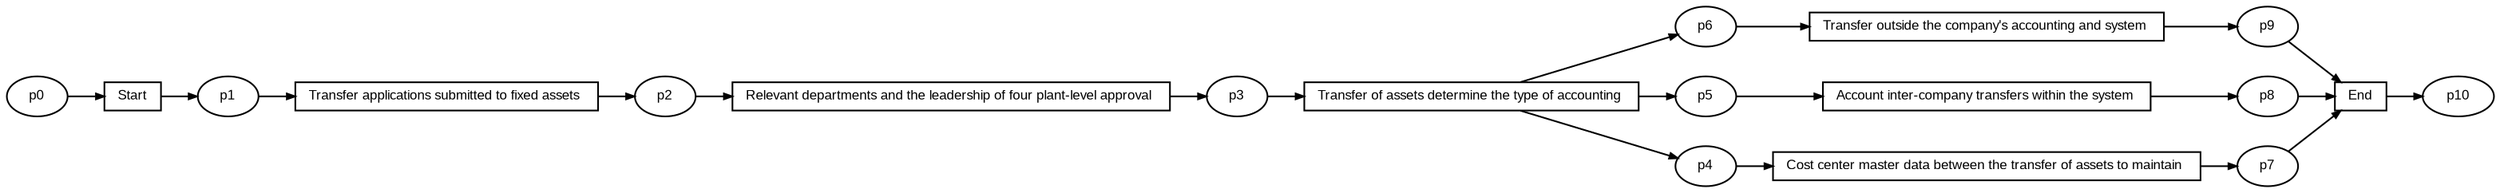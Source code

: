 digraph G {ranksep=".3"; fontsize="8"; remincross=true; margin="0.0,0.0"; fontname="Arial";rankdir="LR"; 
edge [arrowsize="0.5"];
node [height=".2",width=".2",fontname="Arial",fontsize="8"];
t0 [shape="box",label="End"];
t1 [shape="box",label="Transfer outside the company's accounting and system "];
t2 [shape="box",label="Account inter-company transfers within the system "];
t3 [shape="box",label="Cost center master data between the transfer of assets to maintain "];
t4 [shape="box",label="Transfer of assets determine the type of accounting "];
t5 [shape="box",label="Relevant departments and the leadership of four plant-level approval "];
t6 [shape="box",label="Transfer applications submitted to fixed assets "];
t7 [shape="box",label="Start"];
p0 [shape="oval",label="p3"];
p1 [shape="oval",label="p2"];
p2 [shape="oval",label="p10"];
p3 [shape="oval",label="p1"];
p4 [shape="oval",label="p0"];
p5 [shape="oval",label="p9"];
p6 [shape="oval",label="p8"];
p7 [shape="oval",label="p7"];
p8 [shape="oval",label="p6"];
p9 [shape="oval",label="p5"];
p10 [shape="oval",label="p4"];
p10 -> t3[label=""];
p9 -> t2[label=""];
t4 -> p8[label=""];
p8 -> t1[label=""];
t3 -> p7[label=""];
t2 -> p6[label=""];
p7 -> t0[label=""];
p3 -> t6[label=""];
p1 -> t5[label=""];
t5 -> p0[label=""];
p0 -> t4[label=""];
t4 -> p10[label=""];
t4 -> p9[label=""];
t1 -> p5[label=""];
p6 -> t0[label=""];
p4 -> t7[label=""];
t7 -> p3[label=""];
t0 -> p2[label=""];
t6 -> p1[label=""];
p5 -> t0[label=""];
}
